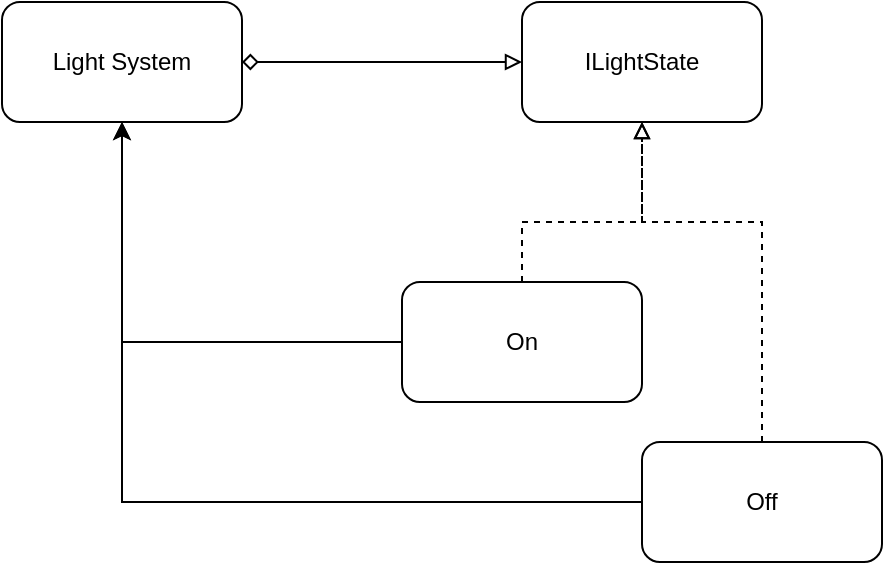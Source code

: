 <mxfile version="20.5.3" type="embed"><diagram id="6wGXn8djs_FYjV2b-EWp" name="Page-1"><mxGraphModel dx="1053" dy="752" grid="1" gridSize="10" guides="1" tooltips="1" connect="1" arrows="1" fold="1" page="1" pageScale="1" pageWidth="850" pageHeight="1100" math="0" shadow="0"><root><mxCell id="0"/><mxCell id="1" parent="0"/><mxCell id="8" style="edgeStyle=orthogonalEdgeStyle;rounded=0;orthogonalLoop=1;jettySize=auto;html=1;endArrow=block;endFill=0;startArrow=diamond;startFill=0;" edge="1" parent="1" source="2" target="3"><mxGeometry relative="1" as="geometry"/></mxCell><mxCell id="2" value="Light System" style="rounded=1;whiteSpace=wrap;html=1;" vertex="1" parent="1"><mxGeometry x="180" y="250" width="120" height="60" as="geometry"/></mxCell><mxCell id="3" value="ILightState" style="rounded=1;whiteSpace=wrap;html=1;" vertex="1" parent="1"><mxGeometry x="440" y="250" width="120" height="60" as="geometry"/></mxCell><mxCell id="6" style="edgeStyle=orthogonalEdgeStyle;rounded=0;orthogonalLoop=1;jettySize=auto;html=1;entryX=0.5;entryY=1;entryDx=0;entryDy=0;dashed=1;endArrow=block;endFill=0;exitX=0.5;exitY=0;exitDx=0;exitDy=0;" edge="1" parent="1" source="4" target="3"><mxGeometry relative="1" as="geometry"><Array as="points"><mxPoint x="440" y="360"/><mxPoint x="500" y="360"/></Array></mxGeometry></mxCell><mxCell id="9" style="edgeStyle=orthogonalEdgeStyle;rounded=0;orthogonalLoop=1;jettySize=auto;html=1;startArrow=none;startFill=0;endArrow=classic;endFill=1;" edge="1" parent="1" source="4" target="2"><mxGeometry relative="1" as="geometry"/></mxCell><mxCell id="4" value="On" style="rounded=1;whiteSpace=wrap;html=1;" vertex="1" parent="1"><mxGeometry x="380" y="390" width="120" height="60" as="geometry"/></mxCell><mxCell id="7" style="edgeStyle=orthogonalEdgeStyle;rounded=0;orthogonalLoop=1;jettySize=auto;html=1;dashed=1;endArrow=block;endFill=0;" edge="1" parent="1" source="5" target="3"><mxGeometry relative="1" as="geometry"><Array as="points"><mxPoint x="560" y="360"/><mxPoint x="500" y="360"/></Array></mxGeometry></mxCell><mxCell id="10" style="edgeStyle=orthogonalEdgeStyle;rounded=0;orthogonalLoop=1;jettySize=auto;html=1;entryX=0.5;entryY=1;entryDx=0;entryDy=0;startArrow=none;startFill=0;endArrow=classic;endFill=1;" edge="1" parent="1" source="5" target="2"><mxGeometry relative="1" as="geometry"/></mxCell><mxCell id="5" value="Off" style="rounded=1;whiteSpace=wrap;html=1;" vertex="1" parent="1"><mxGeometry x="500" y="470" width="120" height="60" as="geometry"/></mxCell></root></mxGraphModel></diagram></mxfile>